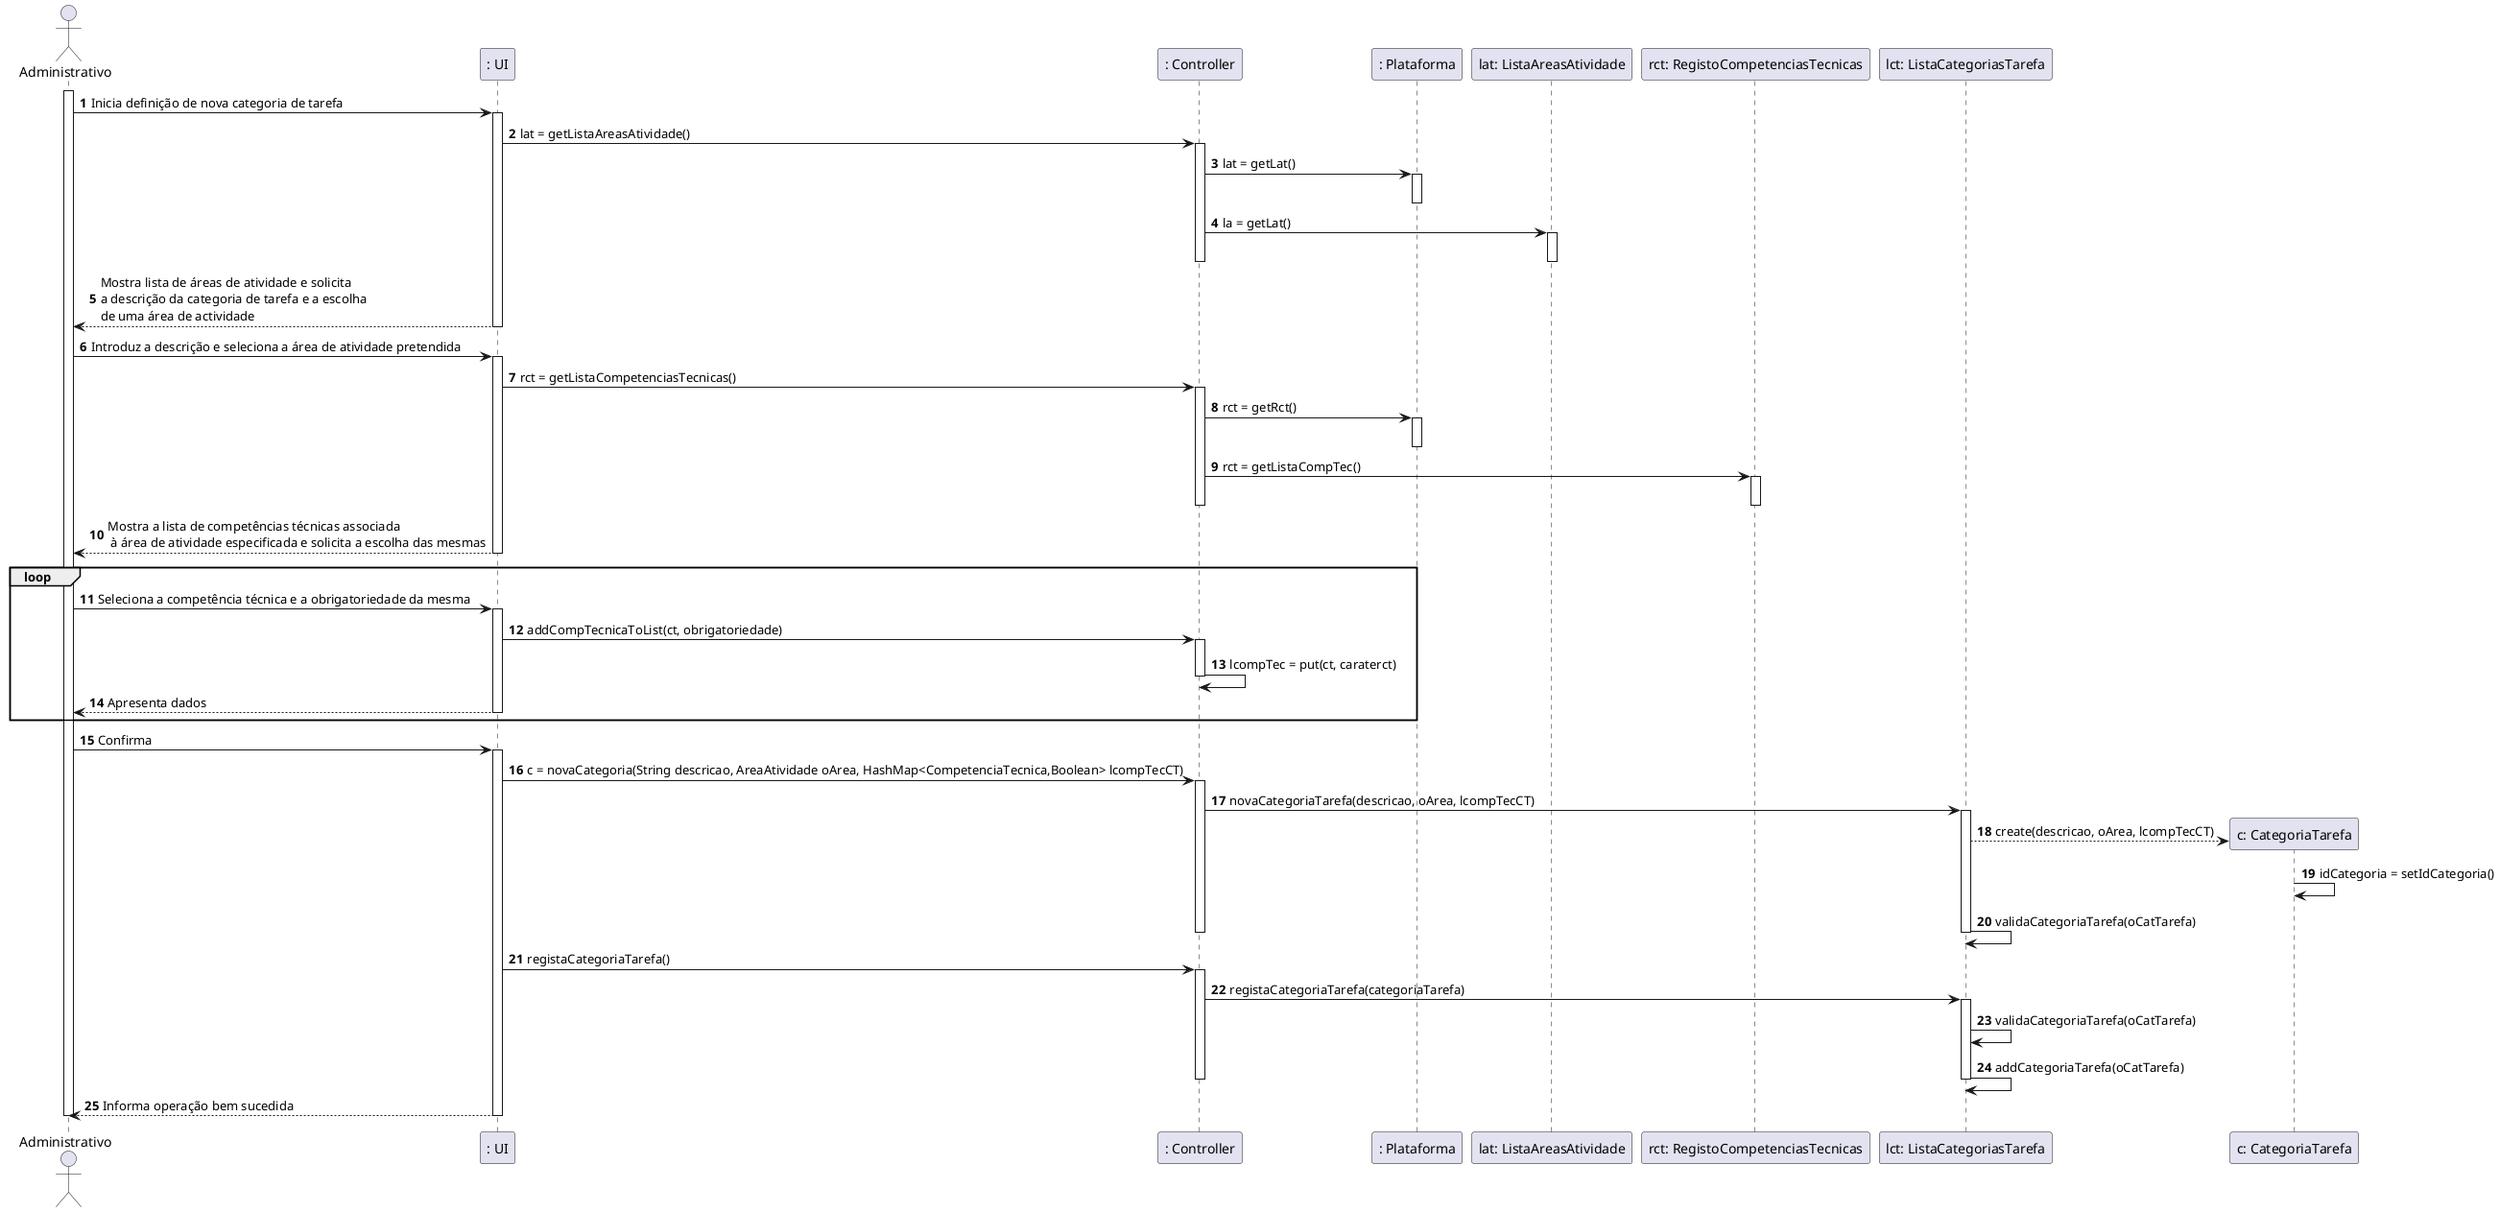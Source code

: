@startuml
autonumber
actor "Administrativo" as Admin

participant ": UI" as UI
participant ": Controller" as CTRL
participant ": Plataforma" as PLAT
participant "lat: ListaAreasAtividade" as RAT 
participant "rct: RegistoCompetenciasTecnicas" as RCT
participant "lct: ListaCategoriasTarefa" as RC
participant "c: CategoriaTarefa" as CAT

activate Admin
Admin -> UI : Inicia definição de nova categoria de tarefa
activate UI

UI -> CTRL : lat = getListaAreasAtividade()
activate CTRL

CTRL -> PLAT : lat = getLat()
activate PLAT
deactivate PLAT

CTRL -> RAT : la = getLat()
activate RAT
deactivate RAT

deactivate CTRL

UI --> Admin : Mostra lista de áreas de atividade e solicita \na descrição da categoria de tarefa e a escolha \nde uma área de actividade
deactivate UI

Admin -> UI : Introduz a descrição e seleciona a área de atividade pretendida
activate UI

UI -> CTRL :rct = getListaCompetenciasTecnicas()
activate CTRL

CTRL -> PLAT : rct = getRct()
activate PLAT
deactivate PLAT

CTRL -> RCT : rct = getListaCompTec()
activate RCT
deactivate RCT
deactivate CTRL

UI --> Admin : Mostra a lista de competências técnicas associada \n à área de atividade especificada e solicita a escolha das mesmas
deactivate UI


loop

Admin -> UI : Seleciona a competência técnica e a obrigatoriedade da mesma
activate UI

UI -> CTRL : addCompTecnicaToList(ct, obrigatoriedade)
activate CTRL

CTRL -> CTRL : lcompTec = put(ct, caraterct)
deactivate CTRL

UI --> Admin : Apresenta dados
deactivate UI

end loop

Admin -> UI : Confirma
activate UI

UI -> CTRL : c = novaCategoria(String descricao, AreaAtividade oArea, HashMap<CompetenciaTecnica,Boolean> lcompTecCT)
activate CTRL

CTRL -> RC : novaCategoriaTarefa(descricao, oArea, lcompTecCT)
activate RC

RC --> CAT** : create(descricao, oArea, lcompTecCT)

CAT -> CAT : idCategoria = setIdCategoria()

RC -> RC : validaCategoriaTarefa(oCatTarefa)
deactivate RC
deactivate CTRL

UI -> CTRL : registaCategoriaTarefa()

activate CTRL
CTRL -> RC : registaCategoriaTarefa(categoriaTarefa)
activate RC

RC -> RC : validaCategoriaTarefa(oCatTarefa)
RC -> RC : addCategoriaTarefa(oCatTarefa)
deactivate RC
deactivate CTRL


UI --> Admin : Informa operação bem sucedida

deactivate UI
deactivate Admin

@enduml